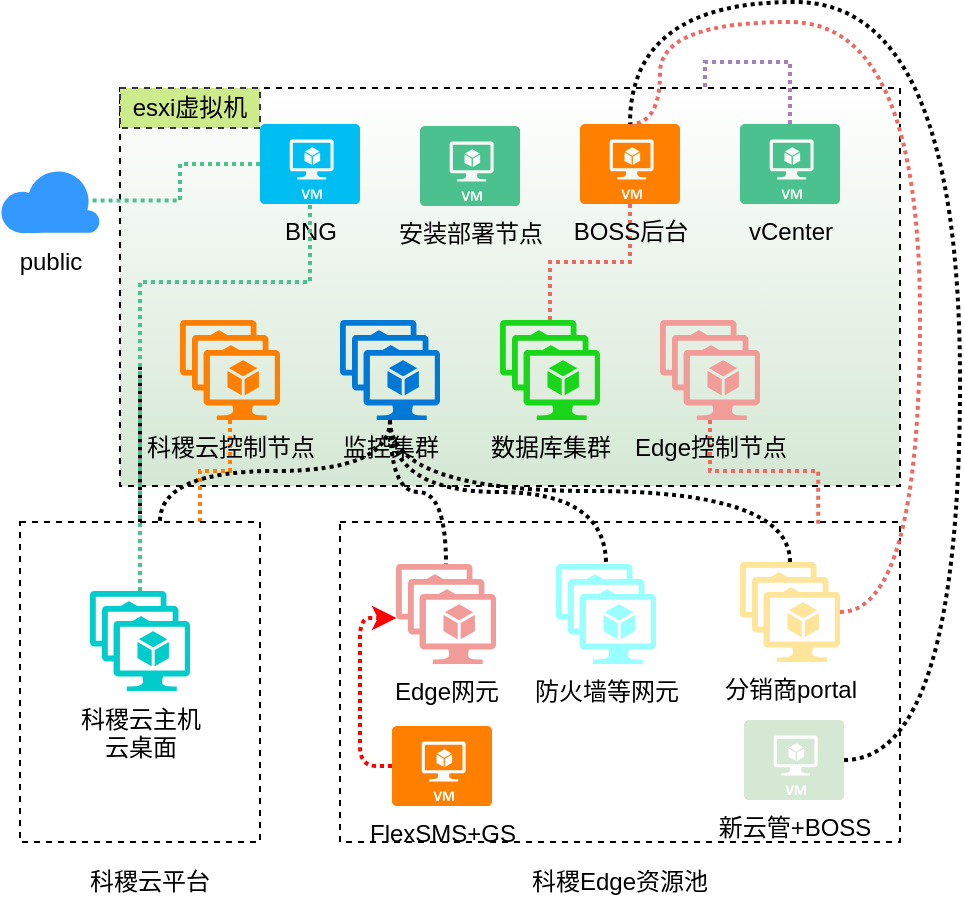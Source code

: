 <mxfile version="10.6.3" type="github"><diagram id="z_nlBFtRShbQoOx7OQ-i" name="第 1 页"><mxGraphModel dx="758" dy="515" grid="1" gridSize="10" guides="1" tooltips="1" connect="1" arrows="1" fold="1" page="1" pageScale="1" pageWidth="827" pageHeight="1169" math="0" shadow="0"><root><mxCell id="0"/><mxCell id="1" parent="0"/><mxCell id="91FPPpgovdsCpK5wSEzb-34" value="" style="rounded=0;whiteSpace=wrap;html=1;dashed=1;fillColor=#ffffff;gradientColor=#D5E8D4;" vertex="1" parent="1"><mxGeometry x="170" y="423" width="390" height="199" as="geometry"/></mxCell><mxCell id="91FPPpgovdsCpK5wSEzb-51" style="edgeStyle=orthogonalEdgeStyle;rounded=0;orthogonalLoop=1;jettySize=auto;html=1;exitX=0.5;exitY=1;exitDx=0;exitDy=0;exitPerimeter=0;entryX=0.75;entryY=0;entryDx=0;entryDy=0;dashed=1;dashPattern=1 1;endArrow=none;endFill=0;strokeColor=#FF8000;strokeWidth=2;" edge="1" parent="1" source="91FPPpgovdsCpK5wSEzb-8" target="91FPPpgovdsCpK5wSEzb-39"><mxGeometry relative="1" as="geometry"/></mxCell><mxCell id="91FPPpgovdsCpK5wSEzb-8" value="科稷云控制节点" style="shadow=0;dashed=0;html=1;strokeColor=none;labelPosition=center;verticalLabelPosition=bottom;verticalAlign=top;align=center;shape=mxgraph.mscae.cloud.vm_scale_set;fillColor=#FF8000;" vertex="1" parent="1"><mxGeometry x="200" y="539" width="50" height="50" as="geometry"/></mxCell><mxCell id="91FPPpgovdsCpK5wSEzb-53" style="edgeStyle=orthogonalEdgeStyle;rounded=0;orthogonalLoop=1;jettySize=auto;html=1;exitX=0.5;exitY=1;exitDx=0;exitDy=0;exitPerimeter=0;entryX=0.854;entryY=0.006;entryDx=0;entryDy=0;dashed=1;dashPattern=1 1;endArrow=none;endFill=0;strokeColor=#EA6B66;strokeWidth=2;entryPerimeter=0;" edge="1" parent="1" source="91FPPpgovdsCpK5wSEzb-9" target="91FPPpgovdsCpK5wSEzb-41"><mxGeometry relative="1" as="geometry"/></mxCell><mxCell id="91FPPpgovdsCpK5wSEzb-9" value="Edge控制节点" style="shadow=0;dashed=0;html=1;strokeColor=none;labelPosition=center;verticalLabelPosition=bottom;verticalAlign=top;align=center;shape=mxgraph.mscae.cloud.vm_scale_set;fillColor=#F19C99;" vertex="1" parent="1"><mxGeometry x="440" y="539" width="50" height="50" as="geometry"/></mxCell><mxCell id="91FPPpgovdsCpK5wSEzb-10" value="数据库集群" style="shadow=0;dashed=0;html=1;strokeColor=none;labelPosition=center;verticalLabelPosition=bottom;verticalAlign=top;align=center;shape=mxgraph.mscae.cloud.vm_scale_set;fillColor=#1AD61A;" vertex="1" parent="1"><mxGeometry x="360" y="539" width="50" height="50" as="geometry"/></mxCell><mxCell id="91FPPpgovdsCpK5wSEzb-50" style="edgeStyle=orthogonalEdgeStyle;rounded=0;orthogonalLoop=1;jettySize=auto;html=1;exitX=0;exitY=0.5;exitDx=0;exitDy=0;exitPerimeter=0;entryX=0.89;entryY=0.5;entryDx=0;entryDy=0;entryPerimeter=0;dashed=1;dashPattern=1 1;endArrow=none;endFill=0;strokeColor=#4AC18E;strokeWidth=2;" edge="1" parent="1" source="91FPPpgovdsCpK5wSEzb-31" target="91FPPpgovdsCpK5wSEzb-47"><mxGeometry relative="1" as="geometry"/></mxCell><mxCell id="91FPPpgovdsCpK5wSEzb-31" value="BNG" style="verticalLabelPosition=bottom;html=1;verticalAlign=top;align=center;strokeColor=none;fillColor=#00BEF2;shape=mxgraph.azure.virtual_machine;dashed=1;" vertex="1" parent="1"><mxGeometry x="240" y="441" width="50" height="40" as="geometry"/></mxCell><mxCell id="91FPPpgovdsCpK5wSEzb-32" value="安装部署节点" style="verticalLabelPosition=bottom;html=1;verticalAlign=top;align=center;strokeColor=none;fillColor=#4AC18E;shape=mxgraph.azure.virtual_machine;dashed=1;" vertex="1" parent="1"><mxGeometry x="320" y="442" width="50" height="40" as="geometry"/></mxCell><mxCell id="91FPPpgovdsCpK5wSEzb-52" style="edgeStyle=orthogonalEdgeStyle;rounded=0;orthogonalLoop=1;jettySize=auto;html=1;exitX=0.5;exitY=1;exitDx=0;exitDy=0;exitPerimeter=0;entryX=0.5;entryY=0;entryDx=0;entryDy=0;entryPerimeter=0;dashed=1;dashPattern=1 1;endArrow=none;endFill=0;strokeColor=#EA6B66;strokeWidth=2;" edge="1" parent="1" source="91FPPpgovdsCpK5wSEzb-33" target="91FPPpgovdsCpK5wSEzb-10"><mxGeometry relative="1" as="geometry"/></mxCell><mxCell id="91FPPpgovdsCpK5wSEzb-33" value="BOSS后台" style="verticalLabelPosition=bottom;html=1;verticalAlign=top;align=center;strokeColor=none;fillColor=#FF8000;shape=mxgraph.azure.virtual_machine;dashed=1;" vertex="1" parent="1"><mxGeometry x="400" y="441" width="50" height="40" as="geometry"/></mxCell><mxCell id="91FPPpgovdsCpK5wSEzb-60" style="edgeStyle=orthogonalEdgeStyle;curved=1;rounded=0;orthogonalLoop=1;jettySize=auto;html=1;exitX=0.5;exitY=1;exitDx=0;exitDy=0;exitPerimeter=0;entryX=0.5;entryY=0;entryDx=0;entryDy=0;entryPerimeter=0;dashed=1;dashPattern=1 1;endArrow=none;endFill=0;strokeColor=#000000;strokeWidth=2;" edge="1" parent="1" source="91FPPpgovdsCpK5wSEzb-37" target="91FPPpgovdsCpK5wSEzb-58"><mxGeometry relative="1" as="geometry"/></mxCell><mxCell id="91FPPpgovdsCpK5wSEzb-61" style="edgeStyle=orthogonalEdgeStyle;curved=1;rounded=0;orthogonalLoop=1;jettySize=auto;html=1;exitX=0.5;exitY=1;exitDx=0;exitDy=0;exitPerimeter=0;entryX=0.5;entryY=0;entryDx=0;entryDy=0;entryPerimeter=0;dashed=1;dashPattern=1 1;endArrow=none;endFill=0;strokeColor=#000000;strokeWidth=2;" edge="1" parent="1" source="91FPPpgovdsCpK5wSEzb-37" target="91FPPpgovdsCpK5wSEzb-59"><mxGeometry relative="1" as="geometry"/></mxCell><mxCell id="91FPPpgovdsCpK5wSEzb-62" style="edgeStyle=orthogonalEdgeStyle;curved=1;rounded=0;orthogonalLoop=1;jettySize=auto;html=1;exitX=0.5;exitY=1;exitDx=0;exitDy=0;exitPerimeter=0;entryX=0.5;entryY=0;entryDx=0;entryDy=0;entryPerimeter=0;dashed=1;dashPattern=1 1;endArrow=none;endFill=0;strokeColor=#000000;strokeWidth=2;" edge="1" parent="1" source="91FPPpgovdsCpK5wSEzb-37" target="91FPPpgovdsCpK5wSEzb-56"><mxGeometry relative="1" as="geometry"/></mxCell><mxCell id="91FPPpgovdsCpK5wSEzb-63" style="edgeStyle=orthogonalEdgeStyle;curved=1;rounded=0;orthogonalLoop=1;jettySize=auto;html=1;exitX=0.5;exitY=1;exitDx=0;exitDy=0;exitPerimeter=0;entryX=0.583;entryY=0;entryDx=0;entryDy=0;dashed=1;dashPattern=1 1;endArrow=none;endFill=0;strokeColor=#000000;strokeWidth=2;entryPerimeter=0;" edge="1" parent="1" source="91FPPpgovdsCpK5wSEzb-37" target="91FPPpgovdsCpK5wSEzb-39"><mxGeometry relative="1" as="geometry"/></mxCell><mxCell id="91FPPpgovdsCpK5wSEzb-37" value="监控集群" style="shadow=0;dashed=0;html=1;strokeColor=none;labelPosition=center;verticalLabelPosition=bottom;verticalAlign=top;align=center;shape=mxgraph.mscae.cloud.vm_scale_set;fillColor=#0079D6;" vertex="1" parent="1"><mxGeometry x="280" y="539" width="50" height="50" as="geometry"/></mxCell><mxCell id="91FPPpgovdsCpK5wSEzb-38" value="esxi虚拟机" style="text;html=1;strokeColor=#36393d;fillColor=#cdeb8b;align=center;verticalAlign=middle;whiteSpace=wrap;rounded=0;dashed=1;" vertex="1" parent="1"><mxGeometry x="170" y="423" width="70" height="20" as="geometry"/></mxCell><mxCell id="91FPPpgovdsCpK5wSEzb-67" value="" style="edgeStyle=orthogonalEdgeStyle;curved=1;rounded=0;orthogonalLoop=1;jettySize=auto;html=1;dashed=1;dashPattern=1 1;endArrow=none;endFill=0;strokeColor=#000000;strokeWidth=2;" edge="1" parent="1" source="91FPPpgovdsCpK5wSEzb-39"><mxGeometry relative="1" as="geometry"><mxPoint x="180" y="560" as="targetPoint"/></mxGeometry></mxCell><mxCell id="91FPPpgovdsCpK5wSEzb-39" value="" style="rounded=0;whiteSpace=wrap;html=1;dashed=1;fillColor=none;" vertex="1" parent="1"><mxGeometry x="120" y="640" width="120" height="160" as="geometry"/></mxCell><mxCell id="91FPPpgovdsCpK5wSEzb-40" value="科稷云平台" style="text;html=1;strokeColor=none;fillColor=none;align=center;verticalAlign=middle;whiteSpace=wrap;rounded=0;dashed=1;" vertex="1" parent="1"><mxGeometry x="150" y="810" width="70" height="20" as="geometry"/></mxCell><mxCell id="91FPPpgovdsCpK5wSEzb-41" value="" style="rounded=0;whiteSpace=wrap;html=1;dashed=1;fillColor=none;" vertex="1" parent="1"><mxGeometry x="280" y="640" width="280" height="160" as="geometry"/></mxCell><mxCell id="91FPPpgovdsCpK5wSEzb-42" value="科稷Edge资源池" style="text;html=1;strokeColor=none;fillColor=none;align=center;verticalAlign=middle;whiteSpace=wrap;rounded=0;dashed=1;" vertex="1" parent="1"><mxGeometry x="360" y="810" width="120" height="20" as="geometry"/></mxCell><mxCell id="91FPPpgovdsCpK5wSEzb-49" style="edgeStyle=orthogonalEdgeStyle;rounded=0;orthogonalLoop=1;jettySize=auto;html=1;exitX=0.5;exitY=0;exitDx=0;exitDy=0;exitPerimeter=0;entryX=0.5;entryY=1;entryDx=0;entryDy=0;entryPerimeter=0;dashed=1;dashPattern=1 1;endArrow=none;endFill=0;strokeColor=#4AC18E;strokeWidth=2;" edge="1" parent="1" source="91FPPpgovdsCpK5wSEzb-43" target="91FPPpgovdsCpK5wSEzb-31"><mxGeometry relative="1" as="geometry"><Array as="points"><mxPoint x="180" y="520"/><mxPoint x="265" y="520"/></Array></mxGeometry></mxCell><mxCell id="91FPPpgovdsCpK5wSEzb-43" value="科稷云主机&lt;br&gt;云桌面&lt;br&gt;" style="shadow=0;dashed=0;html=1;strokeColor=none;labelPosition=center;verticalLabelPosition=bottom;verticalAlign=top;align=center;shape=mxgraph.mscae.cloud.vm_scale_set;fillColor=#00CCCC;" vertex="1" parent="1"><mxGeometry x="155" y="674.5" width="50" height="50" as="geometry"/></mxCell><mxCell id="91FPPpgovdsCpK5wSEzb-47" value="public" style="verticalLabelPosition=bottom;html=1;verticalAlign=top;align=center;strokeColor=none;fillColor=#3399FF;shape=mxgraph.azure.cloud;dashed=1;" vertex="1" parent="1"><mxGeometry x="110" y="463" width="50" height="32.5" as="geometry"/></mxCell><mxCell id="91FPPpgovdsCpK5wSEzb-55" style="edgeStyle=orthogonalEdgeStyle;rounded=0;orthogonalLoop=1;jettySize=auto;html=1;exitX=0.5;exitY=0;exitDx=0;exitDy=0;exitPerimeter=0;entryX=0.75;entryY=0;entryDx=0;entryDy=0;dashed=1;dashPattern=1 1;endArrow=none;endFill=0;strokeColor=#A680B8;strokeWidth=2;" edge="1" parent="1" source="91FPPpgovdsCpK5wSEzb-54" target="91FPPpgovdsCpK5wSEzb-34"><mxGeometry relative="1" as="geometry"><Array as="points"><mxPoint x="505" y="410"/><mxPoint x="463" y="410"/></Array></mxGeometry></mxCell><mxCell id="91FPPpgovdsCpK5wSEzb-54" value="vCenter" style="verticalLabelPosition=bottom;html=1;verticalAlign=top;align=center;strokeColor=none;fillColor=#4AC18E;shape=mxgraph.azure.virtual_machine;dashed=1;" vertex="1" parent="1"><mxGeometry x="480" y="441" width="50" height="40" as="geometry"/></mxCell><mxCell id="91FPPpgovdsCpK5wSEzb-57" style="edgeStyle=orthogonalEdgeStyle;rounded=0;orthogonalLoop=1;jettySize=auto;html=1;exitX=1;exitY=0.5;exitDx=0;exitDy=0;exitPerimeter=0;entryX=0.5;entryY=0;entryDx=0;entryDy=0;entryPerimeter=0;dashed=1;dashPattern=1 1;endArrow=none;endFill=0;strokeColor=#EA6B66;strokeWidth=2;curved=1;" edge="1" parent="1" source="91FPPpgovdsCpK5wSEzb-56" target="91FPPpgovdsCpK5wSEzb-33"><mxGeometry relative="1" as="geometry"><Array as="points"><mxPoint x="570" y="685"/><mxPoint x="570" y="390"/><mxPoint x="440" y="390"/><mxPoint x="440" y="441"/></Array></mxGeometry></mxCell><mxCell id="91FPPpgovdsCpK5wSEzb-56" value="分销商portal" style="shadow=0;dashed=0;html=1;strokeColor=none;labelPosition=center;verticalLabelPosition=bottom;verticalAlign=top;align=center;shape=mxgraph.mscae.cloud.vm_scale_set;fillColor=#FFE599;" vertex="1" parent="1"><mxGeometry x="480" y="660" width="50" height="50" as="geometry"/></mxCell><mxCell id="91FPPpgovdsCpK5wSEzb-58" value="Edge网元" style="shadow=0;dashed=0;html=1;strokeColor=none;labelPosition=center;verticalLabelPosition=bottom;verticalAlign=top;align=center;shape=mxgraph.mscae.cloud.vm_scale_set;fillColor=#F19C99;" vertex="1" parent="1"><mxGeometry x="308" y="661" width="50" height="50" as="geometry"/></mxCell><mxCell id="91FPPpgovdsCpK5wSEzb-59" value="防火墙等网元" style="shadow=0;dashed=0;html=1;strokeColor=none;labelPosition=center;verticalLabelPosition=bottom;verticalAlign=top;align=center;shape=mxgraph.mscae.cloud.vm_scale_set;fillColor=#99FFFF;" vertex="1" parent="1"><mxGeometry x="388" y="661" width="50" height="50" as="geometry"/></mxCell><mxCell id="91FPPpgovdsCpK5wSEzb-65" style="edgeStyle=orthogonalEdgeStyle;curved=1;rounded=0;orthogonalLoop=1;jettySize=auto;html=1;exitX=1;exitY=0.5;exitDx=0;exitDy=0;exitPerimeter=0;entryX=0.5;entryY=0;entryDx=0;entryDy=0;entryPerimeter=0;dashed=1;dashPattern=1 1;endArrow=none;endFill=0;strokeColor=#000000;strokeWidth=2;" edge="1" parent="1" source="91FPPpgovdsCpK5wSEzb-64" target="91FPPpgovdsCpK5wSEzb-33"><mxGeometry relative="1" as="geometry"><Array as="points"><mxPoint x="590" y="759"/><mxPoint x="590" y="380"/><mxPoint x="425" y="380"/></Array></mxGeometry></mxCell><mxCell id="91FPPpgovdsCpK5wSEzb-64" value="新云管+BOSS" style="verticalLabelPosition=bottom;html=1;verticalAlign=top;align=center;strokeColor=none;fillColor=#D5E8D4;shape=mxgraph.azure.virtual_machine;dashed=1;" vertex="1" parent="1"><mxGeometry x="482" y="739" width="50" height="40" as="geometry"/></mxCell><mxCell id="91FPPpgovdsCpK5wSEzb-69" style="rounded=1;orthogonalLoop=1;jettySize=auto;html=1;exitX=0;exitY=0.5;exitDx=0;exitDy=0;exitPerimeter=0;entryX=0.005;entryY=0.54;entryDx=0;entryDy=0;entryPerimeter=0;endArrow=classic;endFill=1;strokeColor=#FF0000;strokeWidth=2;dashed=1;dashPattern=1 1;edgeStyle=orthogonalEdgeStyle;" edge="1" parent="1" source="91FPPpgovdsCpK5wSEzb-68" target="91FPPpgovdsCpK5wSEzb-58"><mxGeometry relative="1" as="geometry"><Array as="points"><mxPoint x="290" y="762"/><mxPoint x="290" y="688"/></Array></mxGeometry></mxCell><mxCell id="91FPPpgovdsCpK5wSEzb-68" value="FlexSMS+GS" style="verticalLabelPosition=bottom;html=1;verticalAlign=top;align=center;strokeColor=none;fillColor=#FF8000;shape=mxgraph.azure.virtual_machine;dashed=1;" vertex="1" parent="1"><mxGeometry x="306" y="742" width="50" height="40" as="geometry"/></mxCell></root></mxGraphModel></diagram></mxfile>